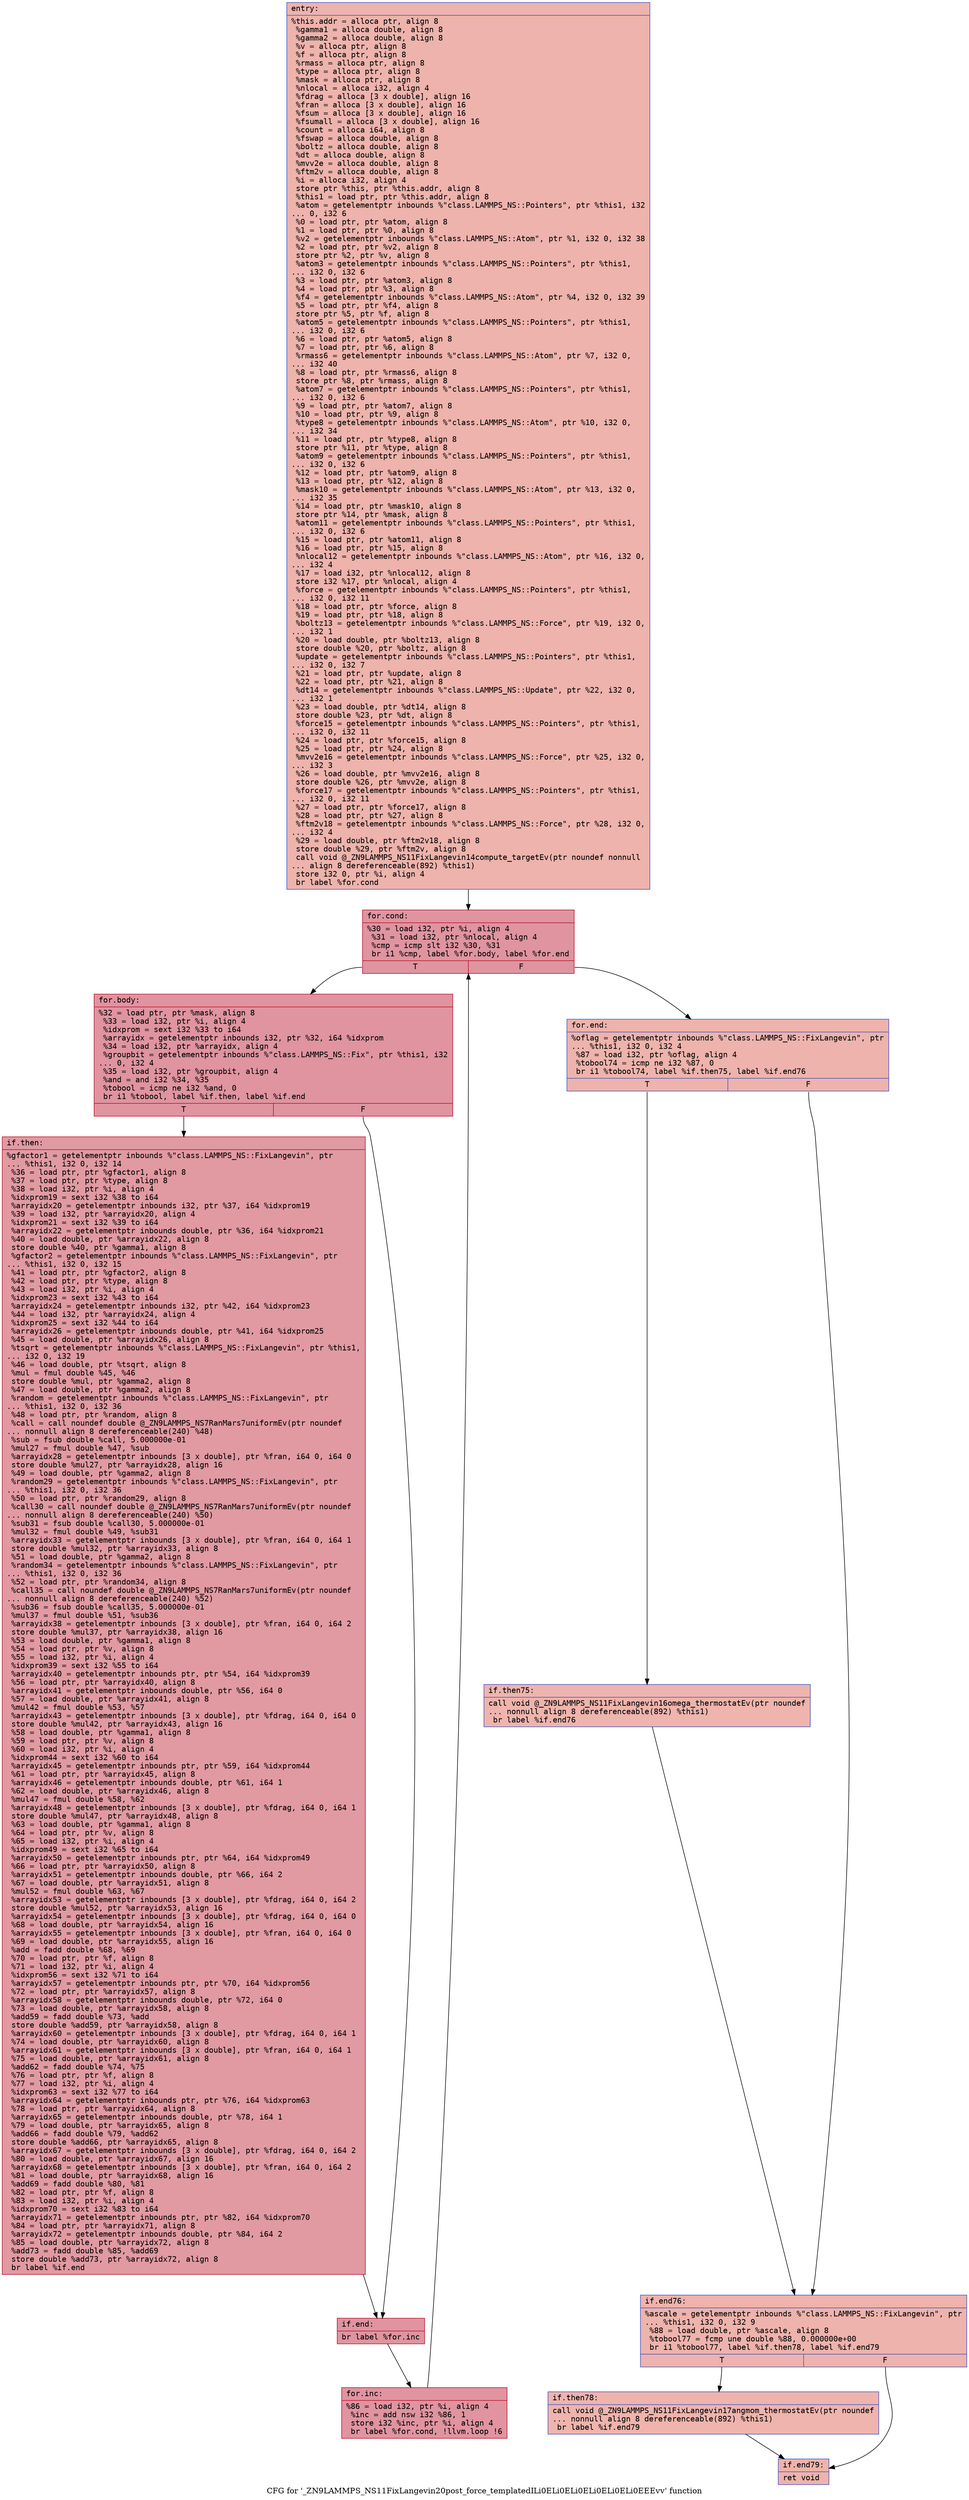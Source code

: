 digraph "CFG for '_ZN9LAMMPS_NS11FixLangevin20post_force_templatedILi0ELi0ELi0ELi0ELi0ELi0EEEvv' function" {
	label="CFG for '_ZN9LAMMPS_NS11FixLangevin20post_force_templatedILi0ELi0ELi0ELi0ELi0ELi0EEEvv' function";

	Node0x55e6b2326220 [shape=record,color="#3d50c3ff", style=filled, fillcolor="#d6524470" fontname="Courier",label="{entry:\l|  %this.addr = alloca ptr, align 8\l  %gamma1 = alloca double, align 8\l  %gamma2 = alloca double, align 8\l  %v = alloca ptr, align 8\l  %f = alloca ptr, align 8\l  %rmass = alloca ptr, align 8\l  %type = alloca ptr, align 8\l  %mask = alloca ptr, align 8\l  %nlocal = alloca i32, align 4\l  %fdrag = alloca [3 x double], align 16\l  %fran = alloca [3 x double], align 16\l  %fsum = alloca [3 x double], align 16\l  %fsumall = alloca [3 x double], align 16\l  %count = alloca i64, align 8\l  %fswap = alloca double, align 8\l  %boltz = alloca double, align 8\l  %dt = alloca double, align 8\l  %mvv2e = alloca double, align 8\l  %ftm2v = alloca double, align 8\l  %i = alloca i32, align 4\l  store ptr %this, ptr %this.addr, align 8\l  %this1 = load ptr, ptr %this.addr, align 8\l  %atom = getelementptr inbounds %\"class.LAMMPS_NS::Pointers\", ptr %this1, i32\l... 0, i32 6\l  %0 = load ptr, ptr %atom, align 8\l  %1 = load ptr, ptr %0, align 8\l  %v2 = getelementptr inbounds %\"class.LAMMPS_NS::Atom\", ptr %1, i32 0, i32 38\l  %2 = load ptr, ptr %v2, align 8\l  store ptr %2, ptr %v, align 8\l  %atom3 = getelementptr inbounds %\"class.LAMMPS_NS::Pointers\", ptr %this1,\l... i32 0, i32 6\l  %3 = load ptr, ptr %atom3, align 8\l  %4 = load ptr, ptr %3, align 8\l  %f4 = getelementptr inbounds %\"class.LAMMPS_NS::Atom\", ptr %4, i32 0, i32 39\l  %5 = load ptr, ptr %f4, align 8\l  store ptr %5, ptr %f, align 8\l  %atom5 = getelementptr inbounds %\"class.LAMMPS_NS::Pointers\", ptr %this1,\l... i32 0, i32 6\l  %6 = load ptr, ptr %atom5, align 8\l  %7 = load ptr, ptr %6, align 8\l  %rmass6 = getelementptr inbounds %\"class.LAMMPS_NS::Atom\", ptr %7, i32 0,\l... i32 40\l  %8 = load ptr, ptr %rmass6, align 8\l  store ptr %8, ptr %rmass, align 8\l  %atom7 = getelementptr inbounds %\"class.LAMMPS_NS::Pointers\", ptr %this1,\l... i32 0, i32 6\l  %9 = load ptr, ptr %atom7, align 8\l  %10 = load ptr, ptr %9, align 8\l  %type8 = getelementptr inbounds %\"class.LAMMPS_NS::Atom\", ptr %10, i32 0,\l... i32 34\l  %11 = load ptr, ptr %type8, align 8\l  store ptr %11, ptr %type, align 8\l  %atom9 = getelementptr inbounds %\"class.LAMMPS_NS::Pointers\", ptr %this1,\l... i32 0, i32 6\l  %12 = load ptr, ptr %atom9, align 8\l  %13 = load ptr, ptr %12, align 8\l  %mask10 = getelementptr inbounds %\"class.LAMMPS_NS::Atom\", ptr %13, i32 0,\l... i32 35\l  %14 = load ptr, ptr %mask10, align 8\l  store ptr %14, ptr %mask, align 8\l  %atom11 = getelementptr inbounds %\"class.LAMMPS_NS::Pointers\", ptr %this1,\l... i32 0, i32 6\l  %15 = load ptr, ptr %atom11, align 8\l  %16 = load ptr, ptr %15, align 8\l  %nlocal12 = getelementptr inbounds %\"class.LAMMPS_NS::Atom\", ptr %16, i32 0,\l... i32 4\l  %17 = load i32, ptr %nlocal12, align 8\l  store i32 %17, ptr %nlocal, align 4\l  %force = getelementptr inbounds %\"class.LAMMPS_NS::Pointers\", ptr %this1,\l... i32 0, i32 11\l  %18 = load ptr, ptr %force, align 8\l  %19 = load ptr, ptr %18, align 8\l  %boltz13 = getelementptr inbounds %\"class.LAMMPS_NS::Force\", ptr %19, i32 0,\l... i32 1\l  %20 = load double, ptr %boltz13, align 8\l  store double %20, ptr %boltz, align 8\l  %update = getelementptr inbounds %\"class.LAMMPS_NS::Pointers\", ptr %this1,\l... i32 0, i32 7\l  %21 = load ptr, ptr %update, align 8\l  %22 = load ptr, ptr %21, align 8\l  %dt14 = getelementptr inbounds %\"class.LAMMPS_NS::Update\", ptr %22, i32 0,\l... i32 1\l  %23 = load double, ptr %dt14, align 8\l  store double %23, ptr %dt, align 8\l  %force15 = getelementptr inbounds %\"class.LAMMPS_NS::Pointers\", ptr %this1,\l... i32 0, i32 11\l  %24 = load ptr, ptr %force15, align 8\l  %25 = load ptr, ptr %24, align 8\l  %mvv2e16 = getelementptr inbounds %\"class.LAMMPS_NS::Force\", ptr %25, i32 0,\l... i32 3\l  %26 = load double, ptr %mvv2e16, align 8\l  store double %26, ptr %mvv2e, align 8\l  %force17 = getelementptr inbounds %\"class.LAMMPS_NS::Pointers\", ptr %this1,\l... i32 0, i32 11\l  %27 = load ptr, ptr %force17, align 8\l  %28 = load ptr, ptr %27, align 8\l  %ftm2v18 = getelementptr inbounds %\"class.LAMMPS_NS::Force\", ptr %28, i32 0,\l... i32 4\l  %29 = load double, ptr %ftm2v18, align 8\l  store double %29, ptr %ftm2v, align 8\l  call void @_ZN9LAMMPS_NS11FixLangevin14compute_targetEv(ptr noundef nonnull\l... align 8 dereferenceable(892) %this1)\l  store i32 0, ptr %i, align 4\l  br label %for.cond\l}"];
	Node0x55e6b2326220 -> Node0x55e6b232fdb0[tooltip="entry -> for.cond\nProbability 100.00%" ];
	Node0x55e6b232fdb0 [shape=record,color="#b70d28ff", style=filled, fillcolor="#b70d2870" fontname="Courier",label="{for.cond:\l|  %30 = load i32, ptr %i, align 4\l  %31 = load i32, ptr %nlocal, align 4\l  %cmp = icmp slt i32 %30, %31\l  br i1 %cmp, label %for.body, label %for.end\l|{<s0>T|<s1>F}}"];
	Node0x55e6b232fdb0:s0 -> Node0x55e6b2330030[tooltip="for.cond -> for.body\nProbability 96.88%" ];
	Node0x55e6b232fdb0:s1 -> Node0x55e6b23300b0[tooltip="for.cond -> for.end\nProbability 3.12%" ];
	Node0x55e6b2330030 [shape=record,color="#b70d28ff", style=filled, fillcolor="#b70d2870" fontname="Courier",label="{for.body:\l|  %32 = load ptr, ptr %mask, align 8\l  %33 = load i32, ptr %i, align 4\l  %idxprom = sext i32 %33 to i64\l  %arrayidx = getelementptr inbounds i32, ptr %32, i64 %idxprom\l  %34 = load i32, ptr %arrayidx, align 4\l  %groupbit = getelementptr inbounds %\"class.LAMMPS_NS::Fix\", ptr %this1, i32\l... 0, i32 4\l  %35 = load i32, ptr %groupbit, align 4\l  %and = and i32 %34, %35\l  %tobool = icmp ne i32 %and, 0\l  br i1 %tobool, label %if.then, label %if.end\l|{<s0>T|<s1>F}}"];
	Node0x55e6b2330030:s0 -> Node0x55e6b232d930[tooltip="for.body -> if.then\nProbability 62.50%" ];
	Node0x55e6b2330030:s1 -> Node0x55e6b2330b00[tooltip="for.body -> if.end\nProbability 37.50%" ];
	Node0x55e6b232d930 [shape=record,color="#b70d28ff", style=filled, fillcolor="#bb1b2c70" fontname="Courier",label="{if.then:\l|  %gfactor1 = getelementptr inbounds %\"class.LAMMPS_NS::FixLangevin\", ptr\l... %this1, i32 0, i32 14\l  %36 = load ptr, ptr %gfactor1, align 8\l  %37 = load ptr, ptr %type, align 8\l  %38 = load i32, ptr %i, align 4\l  %idxprom19 = sext i32 %38 to i64\l  %arrayidx20 = getelementptr inbounds i32, ptr %37, i64 %idxprom19\l  %39 = load i32, ptr %arrayidx20, align 4\l  %idxprom21 = sext i32 %39 to i64\l  %arrayidx22 = getelementptr inbounds double, ptr %36, i64 %idxprom21\l  %40 = load double, ptr %arrayidx22, align 8\l  store double %40, ptr %gamma1, align 8\l  %gfactor2 = getelementptr inbounds %\"class.LAMMPS_NS::FixLangevin\", ptr\l... %this1, i32 0, i32 15\l  %41 = load ptr, ptr %gfactor2, align 8\l  %42 = load ptr, ptr %type, align 8\l  %43 = load i32, ptr %i, align 4\l  %idxprom23 = sext i32 %43 to i64\l  %arrayidx24 = getelementptr inbounds i32, ptr %42, i64 %idxprom23\l  %44 = load i32, ptr %arrayidx24, align 4\l  %idxprom25 = sext i32 %44 to i64\l  %arrayidx26 = getelementptr inbounds double, ptr %41, i64 %idxprom25\l  %45 = load double, ptr %arrayidx26, align 8\l  %tsqrt = getelementptr inbounds %\"class.LAMMPS_NS::FixLangevin\", ptr %this1,\l... i32 0, i32 19\l  %46 = load double, ptr %tsqrt, align 8\l  %mul = fmul double %45, %46\l  store double %mul, ptr %gamma2, align 8\l  %47 = load double, ptr %gamma2, align 8\l  %random = getelementptr inbounds %\"class.LAMMPS_NS::FixLangevin\", ptr\l... %this1, i32 0, i32 36\l  %48 = load ptr, ptr %random, align 8\l  %call = call noundef double @_ZN9LAMMPS_NS7RanMars7uniformEv(ptr noundef\l... nonnull align 8 dereferenceable(240) %48)\l  %sub = fsub double %call, 5.000000e-01\l  %mul27 = fmul double %47, %sub\l  %arrayidx28 = getelementptr inbounds [3 x double], ptr %fran, i64 0, i64 0\l  store double %mul27, ptr %arrayidx28, align 16\l  %49 = load double, ptr %gamma2, align 8\l  %random29 = getelementptr inbounds %\"class.LAMMPS_NS::FixLangevin\", ptr\l... %this1, i32 0, i32 36\l  %50 = load ptr, ptr %random29, align 8\l  %call30 = call noundef double @_ZN9LAMMPS_NS7RanMars7uniformEv(ptr noundef\l... nonnull align 8 dereferenceable(240) %50)\l  %sub31 = fsub double %call30, 5.000000e-01\l  %mul32 = fmul double %49, %sub31\l  %arrayidx33 = getelementptr inbounds [3 x double], ptr %fran, i64 0, i64 1\l  store double %mul32, ptr %arrayidx33, align 8\l  %51 = load double, ptr %gamma2, align 8\l  %random34 = getelementptr inbounds %\"class.LAMMPS_NS::FixLangevin\", ptr\l... %this1, i32 0, i32 36\l  %52 = load ptr, ptr %random34, align 8\l  %call35 = call noundef double @_ZN9LAMMPS_NS7RanMars7uniformEv(ptr noundef\l... nonnull align 8 dereferenceable(240) %52)\l  %sub36 = fsub double %call35, 5.000000e-01\l  %mul37 = fmul double %51, %sub36\l  %arrayidx38 = getelementptr inbounds [3 x double], ptr %fran, i64 0, i64 2\l  store double %mul37, ptr %arrayidx38, align 16\l  %53 = load double, ptr %gamma1, align 8\l  %54 = load ptr, ptr %v, align 8\l  %55 = load i32, ptr %i, align 4\l  %idxprom39 = sext i32 %55 to i64\l  %arrayidx40 = getelementptr inbounds ptr, ptr %54, i64 %idxprom39\l  %56 = load ptr, ptr %arrayidx40, align 8\l  %arrayidx41 = getelementptr inbounds double, ptr %56, i64 0\l  %57 = load double, ptr %arrayidx41, align 8\l  %mul42 = fmul double %53, %57\l  %arrayidx43 = getelementptr inbounds [3 x double], ptr %fdrag, i64 0, i64 0\l  store double %mul42, ptr %arrayidx43, align 16\l  %58 = load double, ptr %gamma1, align 8\l  %59 = load ptr, ptr %v, align 8\l  %60 = load i32, ptr %i, align 4\l  %idxprom44 = sext i32 %60 to i64\l  %arrayidx45 = getelementptr inbounds ptr, ptr %59, i64 %idxprom44\l  %61 = load ptr, ptr %arrayidx45, align 8\l  %arrayidx46 = getelementptr inbounds double, ptr %61, i64 1\l  %62 = load double, ptr %arrayidx46, align 8\l  %mul47 = fmul double %58, %62\l  %arrayidx48 = getelementptr inbounds [3 x double], ptr %fdrag, i64 0, i64 1\l  store double %mul47, ptr %arrayidx48, align 8\l  %63 = load double, ptr %gamma1, align 8\l  %64 = load ptr, ptr %v, align 8\l  %65 = load i32, ptr %i, align 4\l  %idxprom49 = sext i32 %65 to i64\l  %arrayidx50 = getelementptr inbounds ptr, ptr %64, i64 %idxprom49\l  %66 = load ptr, ptr %arrayidx50, align 8\l  %arrayidx51 = getelementptr inbounds double, ptr %66, i64 2\l  %67 = load double, ptr %arrayidx51, align 8\l  %mul52 = fmul double %63, %67\l  %arrayidx53 = getelementptr inbounds [3 x double], ptr %fdrag, i64 0, i64 2\l  store double %mul52, ptr %arrayidx53, align 16\l  %arrayidx54 = getelementptr inbounds [3 x double], ptr %fdrag, i64 0, i64 0\l  %68 = load double, ptr %arrayidx54, align 16\l  %arrayidx55 = getelementptr inbounds [3 x double], ptr %fran, i64 0, i64 0\l  %69 = load double, ptr %arrayidx55, align 16\l  %add = fadd double %68, %69\l  %70 = load ptr, ptr %f, align 8\l  %71 = load i32, ptr %i, align 4\l  %idxprom56 = sext i32 %71 to i64\l  %arrayidx57 = getelementptr inbounds ptr, ptr %70, i64 %idxprom56\l  %72 = load ptr, ptr %arrayidx57, align 8\l  %arrayidx58 = getelementptr inbounds double, ptr %72, i64 0\l  %73 = load double, ptr %arrayidx58, align 8\l  %add59 = fadd double %73, %add\l  store double %add59, ptr %arrayidx58, align 8\l  %arrayidx60 = getelementptr inbounds [3 x double], ptr %fdrag, i64 0, i64 1\l  %74 = load double, ptr %arrayidx60, align 8\l  %arrayidx61 = getelementptr inbounds [3 x double], ptr %fran, i64 0, i64 1\l  %75 = load double, ptr %arrayidx61, align 8\l  %add62 = fadd double %74, %75\l  %76 = load ptr, ptr %f, align 8\l  %77 = load i32, ptr %i, align 4\l  %idxprom63 = sext i32 %77 to i64\l  %arrayidx64 = getelementptr inbounds ptr, ptr %76, i64 %idxprom63\l  %78 = load ptr, ptr %arrayidx64, align 8\l  %arrayidx65 = getelementptr inbounds double, ptr %78, i64 1\l  %79 = load double, ptr %arrayidx65, align 8\l  %add66 = fadd double %79, %add62\l  store double %add66, ptr %arrayidx65, align 8\l  %arrayidx67 = getelementptr inbounds [3 x double], ptr %fdrag, i64 0, i64 2\l  %80 = load double, ptr %arrayidx67, align 16\l  %arrayidx68 = getelementptr inbounds [3 x double], ptr %fran, i64 0, i64 2\l  %81 = load double, ptr %arrayidx68, align 16\l  %add69 = fadd double %80, %81\l  %82 = load ptr, ptr %f, align 8\l  %83 = load i32, ptr %i, align 4\l  %idxprom70 = sext i32 %83 to i64\l  %arrayidx71 = getelementptr inbounds ptr, ptr %82, i64 %idxprom70\l  %84 = load ptr, ptr %arrayidx71, align 8\l  %arrayidx72 = getelementptr inbounds double, ptr %84, i64 2\l  %85 = load double, ptr %arrayidx72, align 8\l  %add73 = fadd double %85, %add69\l  store double %add73, ptr %arrayidx72, align 8\l  br label %if.end\l}"];
	Node0x55e6b232d930 -> Node0x55e6b2330b00[tooltip="if.then -> if.end\nProbability 100.00%" ];
	Node0x55e6b2330b00 [shape=record,color="#b70d28ff", style=filled, fillcolor="#b70d2870" fontname="Courier",label="{if.end:\l|  br label %for.inc\l}"];
	Node0x55e6b2330b00 -> Node0x55e6b2336cc0[tooltip="if.end -> for.inc\nProbability 100.00%" ];
	Node0x55e6b2336cc0 [shape=record,color="#b70d28ff", style=filled, fillcolor="#b70d2870" fontname="Courier",label="{for.inc:\l|  %86 = load i32, ptr %i, align 4\l  %inc = add nsw i32 %86, 1\l  store i32 %inc, ptr %i, align 4\l  br label %for.cond, !llvm.loop !6\l}"];
	Node0x55e6b2336cc0 -> Node0x55e6b232fdb0[tooltip="for.inc -> for.cond\nProbability 100.00%" ];
	Node0x55e6b23300b0 [shape=record,color="#3d50c3ff", style=filled, fillcolor="#d6524470" fontname="Courier",label="{for.end:\l|  %oflag = getelementptr inbounds %\"class.LAMMPS_NS::FixLangevin\", ptr\l... %this1, i32 0, i32 4\l  %87 = load i32, ptr %oflag, align 4\l  %tobool74 = icmp ne i32 %87, 0\l  br i1 %tobool74, label %if.then75, label %if.end76\l|{<s0>T|<s1>F}}"];
	Node0x55e6b23300b0:s0 -> Node0x55e6b23372d0[tooltip="for.end -> if.then75\nProbability 62.50%" ];
	Node0x55e6b23300b0:s1 -> Node0x55e6b2337350[tooltip="for.end -> if.end76\nProbability 37.50%" ];
	Node0x55e6b23372d0 [shape=record,color="#3d50c3ff", style=filled, fillcolor="#d8564670" fontname="Courier",label="{if.then75:\l|  call void @_ZN9LAMMPS_NS11FixLangevin16omega_thermostatEv(ptr noundef\l... nonnull align 8 dereferenceable(892) %this1)\l  br label %if.end76\l}"];
	Node0x55e6b23372d0 -> Node0x55e6b2337350[tooltip="if.then75 -> if.end76\nProbability 100.00%" ];
	Node0x55e6b2337350 [shape=record,color="#3d50c3ff", style=filled, fillcolor="#d6524470" fontname="Courier",label="{if.end76:\l|  %ascale = getelementptr inbounds %\"class.LAMMPS_NS::FixLangevin\", ptr\l... %this1, i32 0, i32 9\l  %88 = load double, ptr %ascale, align 8\l  %tobool77 = fcmp une double %88, 0.000000e+00\l  br i1 %tobool77, label %if.then78, label %if.end79\l|{<s0>T|<s1>F}}"];
	Node0x55e6b2337350:s0 -> Node0x55e6b2337880[tooltip="if.end76 -> if.then78\nProbability 62.50%" ];
	Node0x55e6b2337350:s1 -> Node0x55e6b2337900[tooltip="if.end76 -> if.end79\nProbability 37.50%" ];
	Node0x55e6b2337880 [shape=record,color="#3d50c3ff", style=filled, fillcolor="#d8564670" fontname="Courier",label="{if.then78:\l|  call void @_ZN9LAMMPS_NS11FixLangevin17angmom_thermostatEv(ptr noundef\l... nonnull align 8 dereferenceable(892) %this1)\l  br label %if.end79\l}"];
	Node0x55e6b2337880 -> Node0x55e6b2337900[tooltip="if.then78 -> if.end79\nProbability 100.00%" ];
	Node0x55e6b2337900 [shape=record,color="#3d50c3ff", style=filled, fillcolor="#d6524470" fontname="Courier",label="{if.end79:\l|  ret void\l}"];
}
